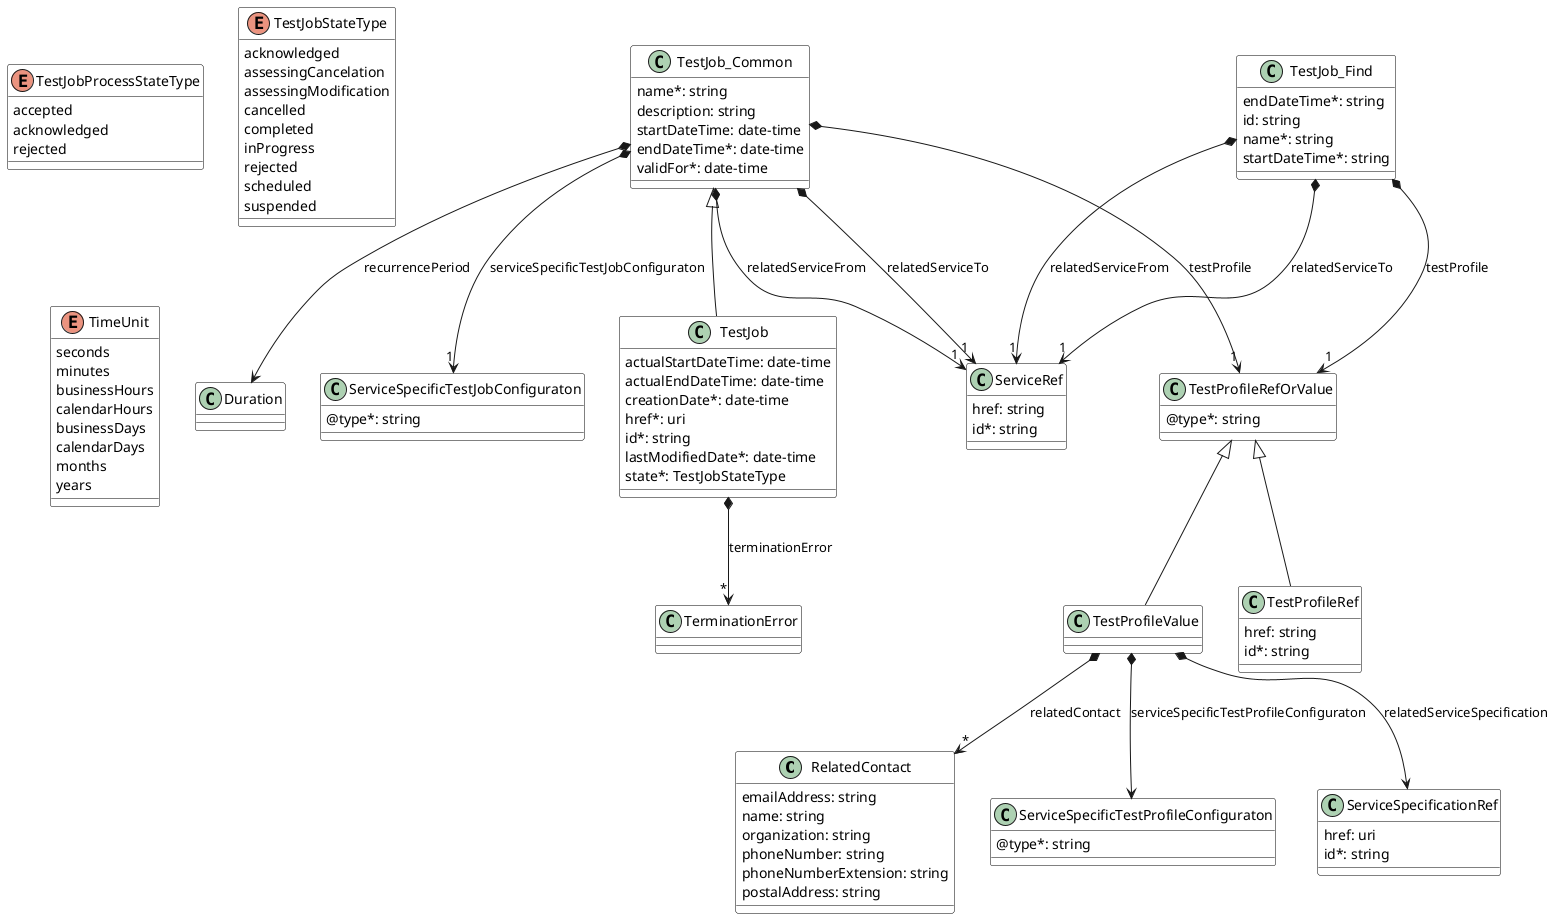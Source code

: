 @startuml testJobDataModel
skinparam {
    ClassBackgroundColor White
    ClassBorderColor Black
    scale 4096 width
}

class RelatedContact {

    emailAddress: string
    name: string
    organization: string
    phoneNumber: string
    phoneNumberExtension: string
    postalAddress: string
}

class ServiceRef {

    href: string
    id*: string
}



class ServiceSpecificTestJobConfiguraton {

    @type*: string
}



class ServiceSpecificTestProfileConfiguraton {

    @type*: string
}



class ServiceSpecificationRef {

    href: uri
    id*: string
}

class TestJob {

    actualStartDateTime: date-time
    actualEndDateTime: date-time
    creationDate*: date-time
    href*: uri
    id*: string
    lastModifiedDate*: date-time
    state*: TestJobStateType
}
TestJob_Common <|-- TestJob

TestJob *-->"*" TerminationError : terminationError


class TestJob_Common {

    name*: string
    description: string
    startDateTime: date-time
    endDateTime*: date-time
    validFor*: date-time
}

TestJob_Common *--> Duration : recurrencePeriod
TestJob_Common *-->"1" TestProfileRefOrValue : testProfile
TestJob_Common *-->"1" ServiceRef : relatedServiceFrom
TestJob_Common *-->"1" ServiceRef : relatedServiceTo
TestJob_Common *-->"1" ServiceSpecificTestJobConfiguraton : serviceSpecificTestJobConfiguraton


class TestJob_Find {

    endDateTime*: string
    id: string
    name*: string
    startDateTime*: string
}

TestJob_Find *-->"1" ServiceRef : relatedServiceFrom
TestJob_Find *-->"1" ServiceRef : relatedServiceTo
TestJob_Find *-->"1" TestProfileRefOrValue : testProfile


class TestProfileRef {

    href: string
    id*: string
}
TestProfileRefOrValue <|-- TestProfileRef



class TestProfileRefOrValue {

    @type*: string
}



class TestProfileValue {

}
TestProfileRefOrValue <|-- TestProfileValue

TestProfileValue *--> ServiceSpecificTestProfileConfiguraton : serviceSpecificTestProfileConfiguraton
TestProfileValue *--> ServiceSpecificationRef : relatedServiceSpecification
TestProfileValue *-->"*" RelatedContact : relatedContact

enum TestJobProcessStateType {

    accepted
    acknowledged
    rejected
}

enum TestJobStateType {

    acknowledged
    assessingCancelation
    assessingModification
    cancelled
    completed
    inProgress
    rejected
    scheduled
    suspended
}

enum TimeUnit {

    seconds
    minutes
    businessHours
    calendarHours
    businessDays
    calendarDays
    months
    years
}
@enduml
